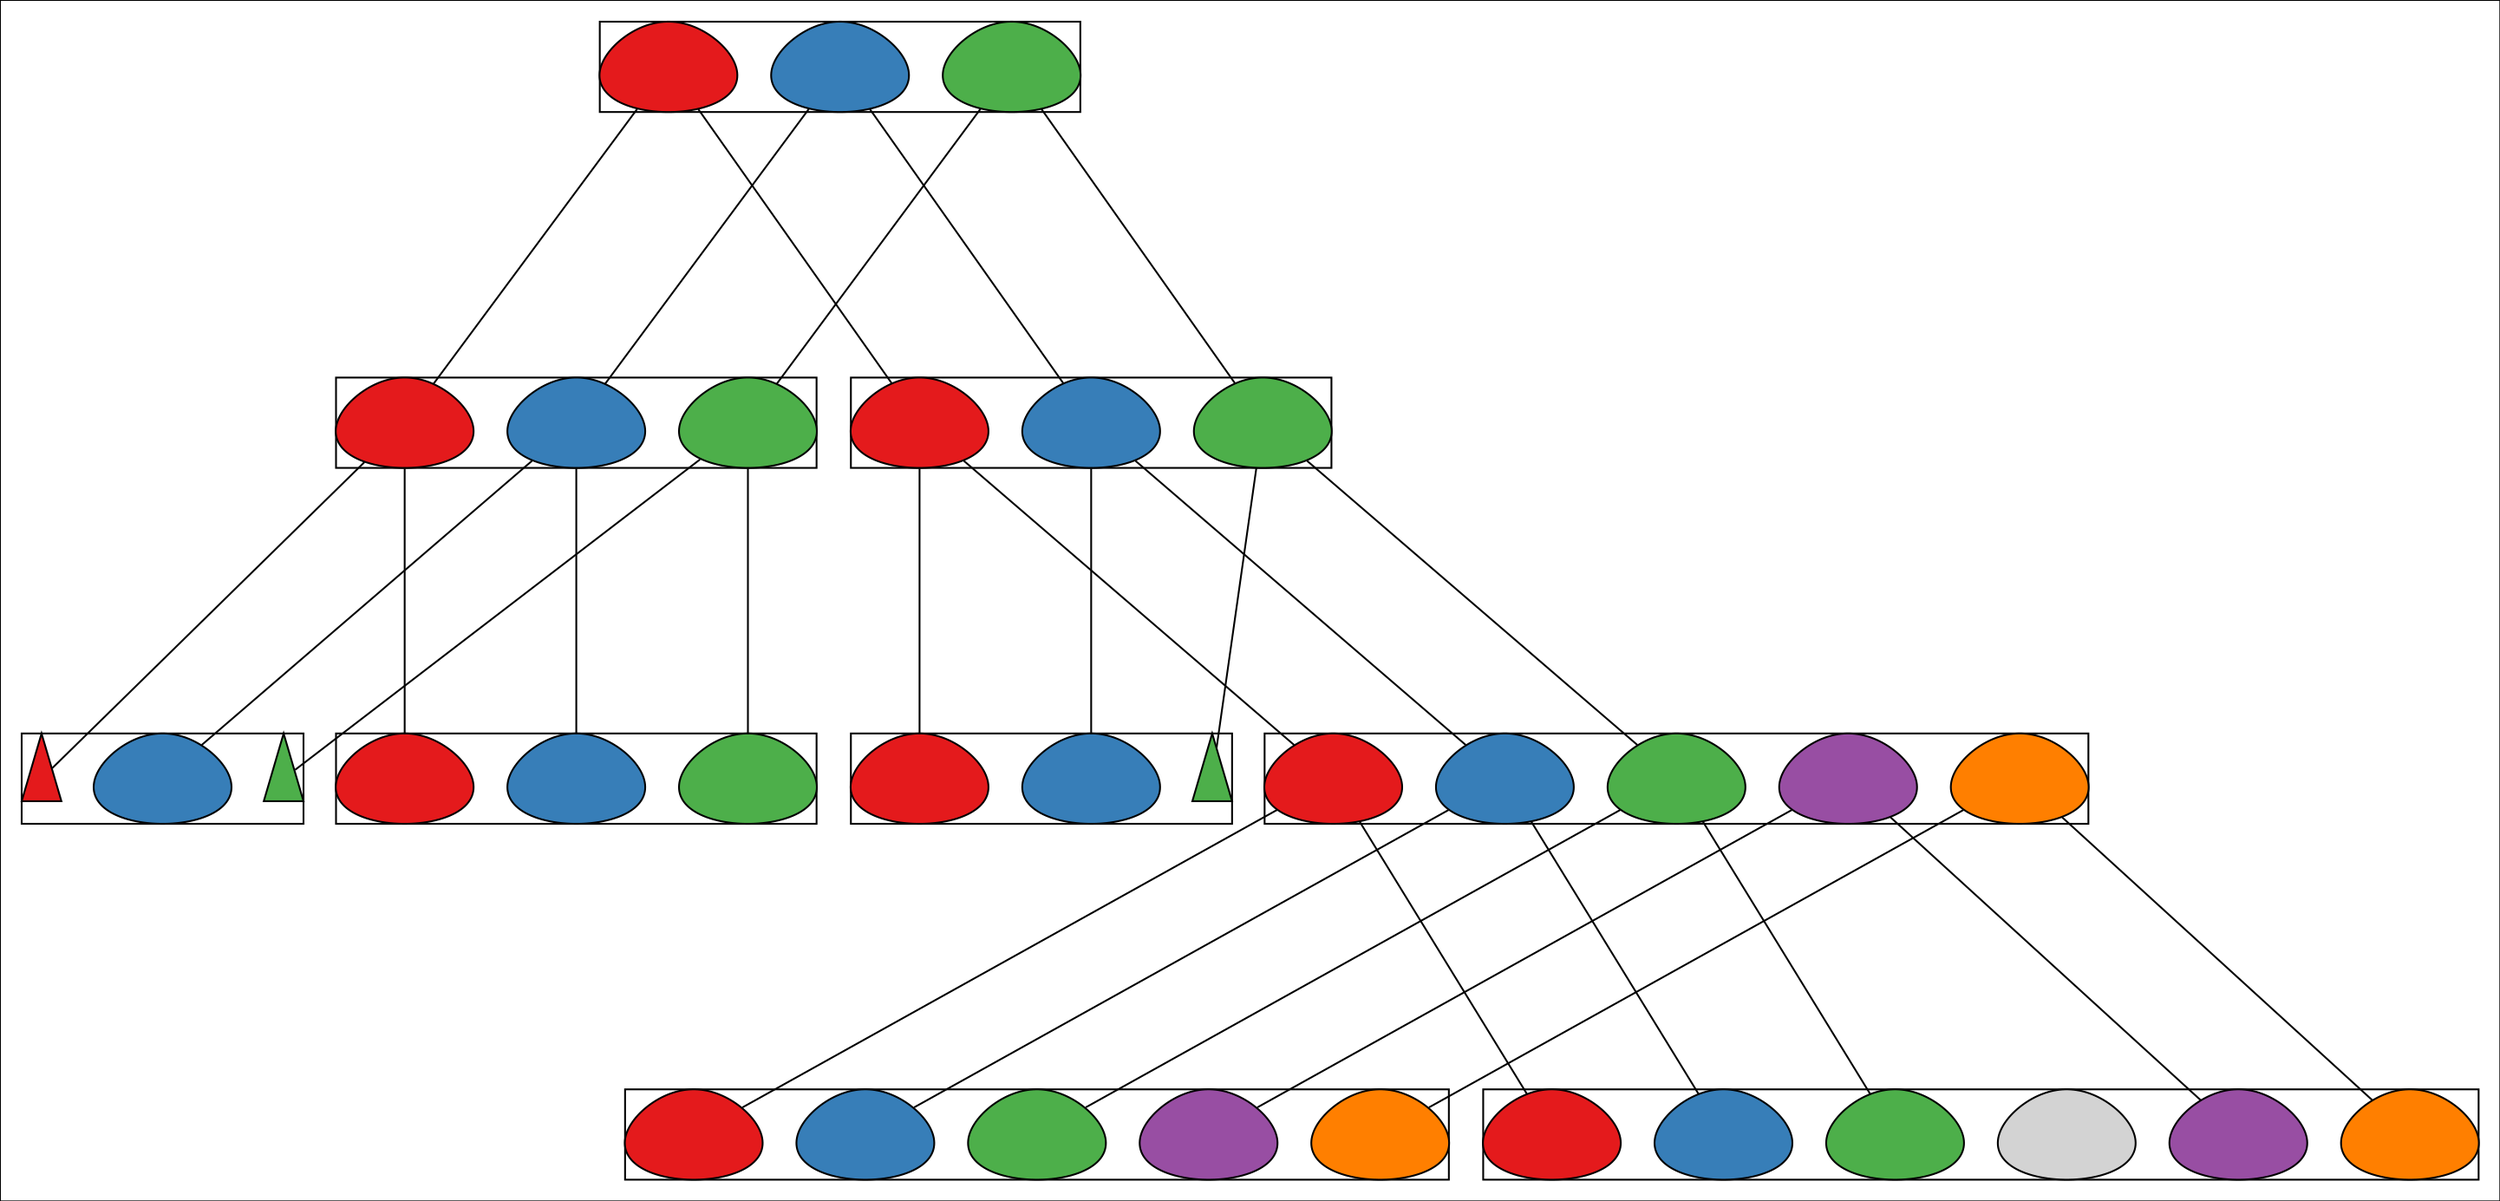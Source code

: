 strict digraph  {
	graph [colorscheme=set15,
		margin=0.0,
		newrank=True,
		outputorder=edgesfirst,
		rankdir=TB,
		splines=False
	];
	node [height=0.7,
		label="\N",
		shape=egg,
		style=filled,
		width=1
	];
	edge [dir=none,
		minlen=4,
		weight=1
	];
	subgraph cluster_1 {
		graph [label="",
			rank=same
		];
		"1_0"		 [colorscheme=set15,
			fillcolor=2,
			label=""];
		"1_1"		 [colorscheme=set15,
			fillcolor=1,
			label=""];
		"1_2"		 [colorscheme=set15,
			fillcolor=3,
			label=""];
	}
	subgraph cluster_2 {
		graph [label="",
			rank=same
		];
		"2_0"		 [colorscheme=set15,
			fillcolor=2,
			label=""];
		"2_1"		 [colorscheme=set15,
			fillcolor=3,
			label=""];
		"2_2"		 [colorscheme=set15,
			fillcolor=1,
			label=""];
	}
	subgraph cluster_3 {
		graph [label="",
			rank=same
		];
		"3_0"		 [colorscheme=set15,
			fillcolor=1,
			label=""];
		"3_1"		 [colorscheme=set15,
			fillcolor=2,
			label=""];
		"3_2"		 [colorscheme=set15,
			fillcolor=3,
			label=""];
	}
	subgraph cluster_4 {
		graph [label="",
			rank=sink
		];
		"4_0"		 [colorscheme=set15,
			fillcolor=2,
			label=""];
		"4_0_death"		 [colorscheme=set15,
			fillcolor=3,
			label="",
			shape=triangle,
			width=0.3];
		"4_1_death"		 [colorscheme=set15,
			fillcolor=1,
			label="",
			shape=triangle,
			width=0.3];
	}
	subgraph cluster_5 {
		graph [label="",
			rank=sink
		];
		"5_0"		 [colorscheme=set15,
			fillcolor=3,
			label=""];
		"5_1"		 [colorscheme=set15,
			fillcolor=1,
			label=""];
		"5_2"		 [colorscheme=set15,
			fillcolor=2,
			label=""];
	}
	subgraph cluster_6 {
		graph [label="",
			rank=sink
		];
		"6_0"		 [colorscheme=set15,
			fillcolor=1,
			label=""];
		"6_1"		 [colorscheme=set15,
			fillcolor=2,
			label=""];
		"6_0_death"		 [colorscheme=set15,
			fillcolor=3,
			label="",
			shape=triangle,
			width=0.3];
	}
	subgraph cluster_7 {
		graph [label="",
			rank=same
		];
		"7_0"		 [colorscheme=set15,
			fillcolor=3,
			label=""];
		"7_1"		 [colorscheme=set15,
			fillcolor=1,
			label=""];
		"7_2"		 [colorscheme=set15,
			fillcolor=2,
			label=""];
		"7_3"		 [colorscheme=set15,
			fillcolor=4,
			label=""];
		"7_4"		 [colorscheme=set15,
			fillcolor=5,
			label=""];
	}
	subgraph cluster_8 {
		graph [label="",
			rank=sink
		];
		"8_0"		 [colorscheme=set15,
			fillcolor=5,
			label=""];
		"8_1"		 [colorscheme=set15,
			fillcolor=3,
			label=""];
		"8_2"		 [colorscheme=set15,
			fillcolor=1,
			label=""];
		"8_3"		 [colorscheme=set15,
			fillcolor=2,
			label=""];
		"8_4"		 [colorscheme=set15,
			fillcolor=4,
			label=""];
	}
	subgraph cluster_9 {
		graph [label="",
			rank=sink
		];
		"9_0"		 [colorscheme=set15,
			fillcolor=3,
			label=""];
		"9_1"		 [colorscheme=set15,
			fillcolor=4,
			label=""];
		"9_2"		 [label=""];
		"9_3"		 [colorscheme=set15,
			fillcolor=5,
			label=""];
		"9_4"		 [colorscheme=set15,
			fillcolor=1,
			label=""];
		"9_5"		 [colorscheme=set15,
			fillcolor=2,
			label=""];
	}
	"1_0" -> "2_0";
	"1_0" -> "3_1";
	"1_1" -> "2_2";
	"1_1" -> "3_0";
	"1_2" -> "2_1";
	"1_2" -> "3_2";
	"2_0" -> "4_0";
	"2_0" -> "5_2";
	"2_1" -> "4_0_death";
	"2_1" -> "5_0";
	"2_2" -> "4_1_death";
	"2_2" -> "5_1";
	"3_0" -> "6_0";
	"3_0" -> "7_1";
	"3_1" -> "6_1";
	"3_1" -> "7_2";
	"3_2" -> "6_0_death";
	"3_2" -> "7_0";
	"7_0" -> "8_1";
	"7_0" -> "9_0";
	"7_1" -> "8_2";
	"7_1" -> "9_4";
	"7_2" -> "8_3";
	"7_2" -> "9_5";
	"7_3" -> "8_4";
	"7_3" -> "9_1";
	"7_4" -> "8_0";
	"7_4" -> "9_3";
}
